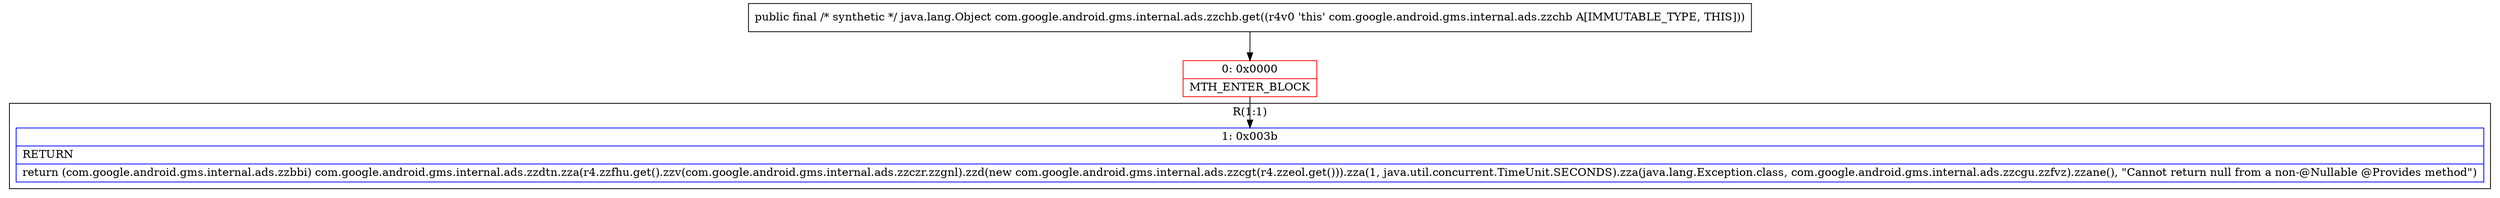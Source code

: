 digraph "CFG forcom.google.android.gms.internal.ads.zzchb.get()Ljava\/lang\/Object;" {
subgraph cluster_Region_1014096036 {
label = "R(1:1)";
node [shape=record,color=blue];
Node_1 [shape=record,label="{1\:\ 0x003b|RETURN\l|return (com.google.android.gms.internal.ads.zzbbi) com.google.android.gms.internal.ads.zzdtn.zza(r4.zzfhu.get().zzv(com.google.android.gms.internal.ads.zzczr.zzgnl).zzd(new com.google.android.gms.internal.ads.zzcgt(r4.zzeol.get())).zza(1, java.util.concurrent.TimeUnit.SECONDS).zza(java.lang.Exception.class, com.google.android.gms.internal.ads.zzcgu.zzfvz).zzane(), \"Cannot return null from a non\-@Nullable @Provides method\")\l}"];
}
Node_0 [shape=record,color=red,label="{0\:\ 0x0000|MTH_ENTER_BLOCK\l}"];
MethodNode[shape=record,label="{public final \/* synthetic *\/ java.lang.Object com.google.android.gms.internal.ads.zzchb.get((r4v0 'this' com.google.android.gms.internal.ads.zzchb A[IMMUTABLE_TYPE, THIS])) }"];
MethodNode -> Node_0;
Node_0 -> Node_1;
}

